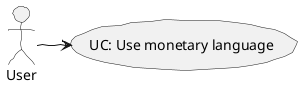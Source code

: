 @startuml  uc.png
skinparam handwritten true
skinparam monochrome true
skinparam packageStyle rect
skinparam defaultFontName FG Virgil
skinparam shadowing false

User -> (UC: Use monetary language)

@enduml


